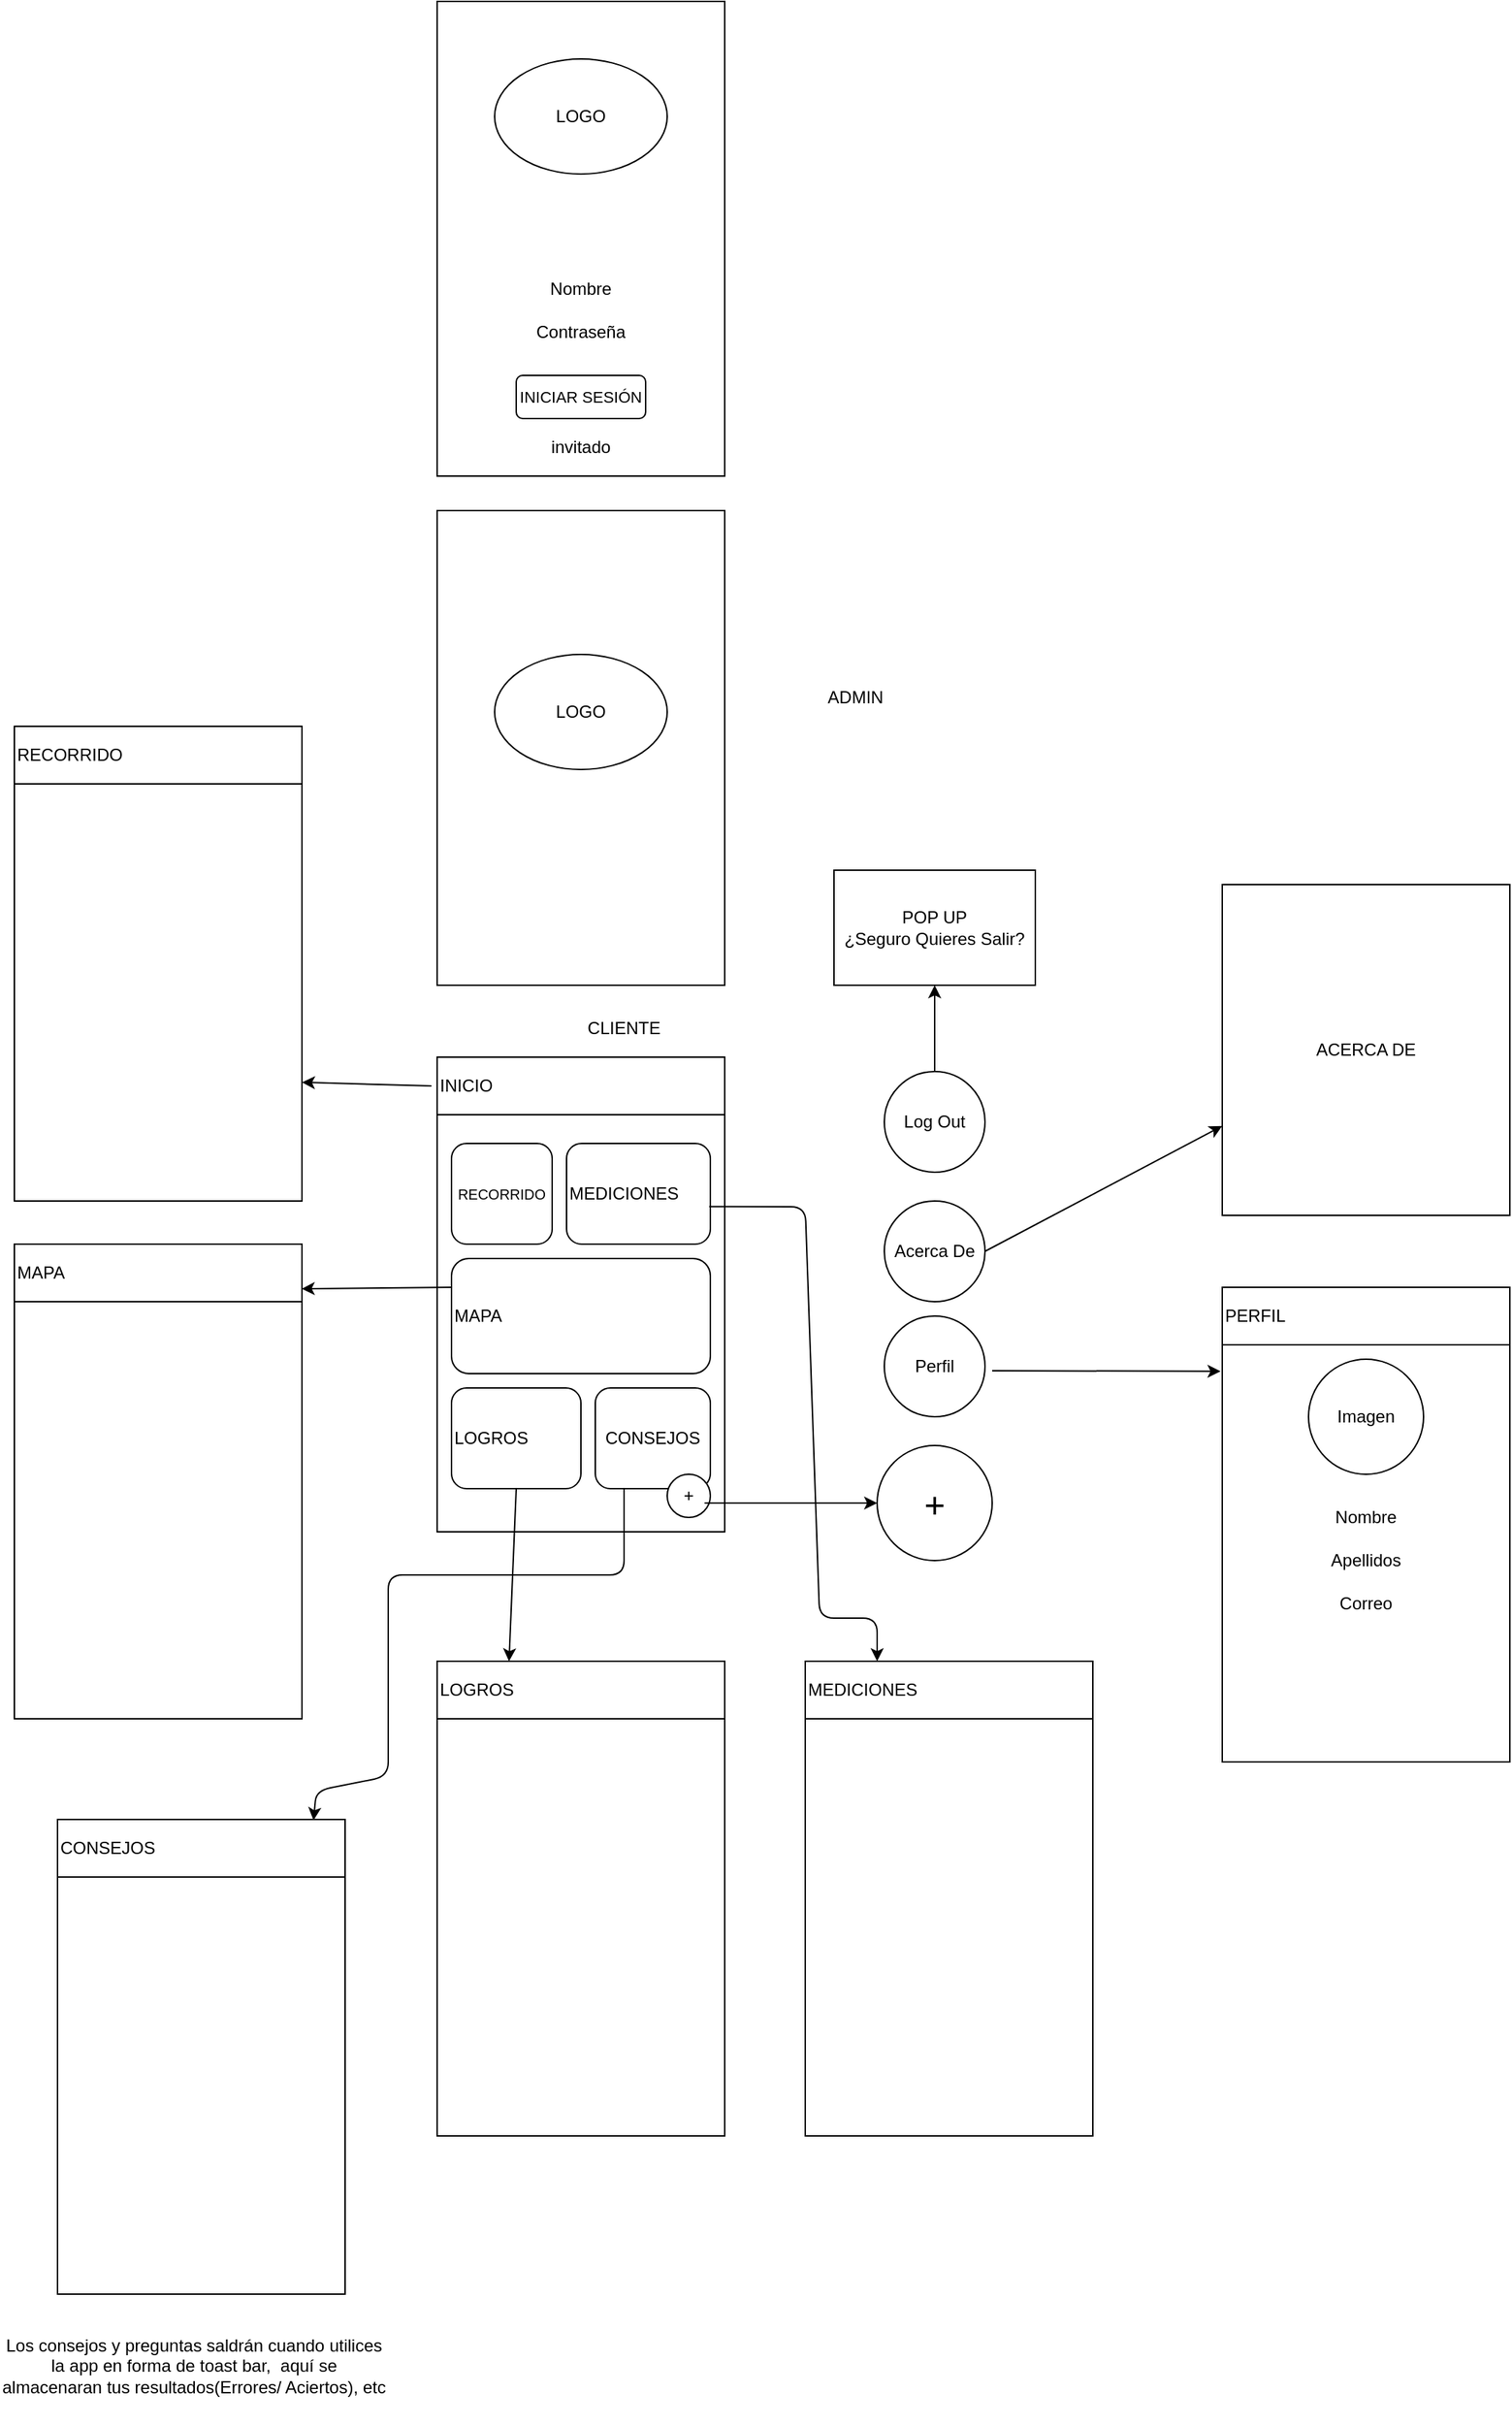 <mxfile version="13.8.8" type="device"><diagram id="7xVCqkvSXtuHO2WCCnx2" name="Page-1"><mxGraphModel dx="3460" dy="3102" grid="1" gridSize="10" guides="1" tooltips="1" connect="1" arrows="1" fold="1" page="1" pageScale="1" pageWidth="827" pageHeight="1169" math="0" shadow="0"><root><mxCell id="0"/><mxCell id="1" parent="0"/><mxCell id="1x0ltMnOeFuhUgPAb9iI-1" value="" style="rounded=0;whiteSpace=wrap;html=1;" parent="1" vertex="1"><mxGeometry x="314" y="-180" width="200" height="330" as="geometry"/></mxCell><mxCell id="1x0ltMnOeFuhUgPAb9iI-2" value="&lt;font style=&quot;font-size: 10px&quot;&gt;RECORRIDO&lt;/font&gt;" style="rounded=1;whiteSpace=wrap;html=1;" parent="1" vertex="1"><mxGeometry x="324" y="-120" width="70" height="70" as="geometry"/></mxCell><mxCell id="1x0ltMnOeFuhUgPAb9iI-3" value="MEDICIONES" style="rounded=1;whiteSpace=wrap;html=1;align=left;" parent="1" vertex="1"><mxGeometry x="404" y="-120" width="100" height="70" as="geometry"/></mxCell><mxCell id="1x0ltMnOeFuhUgPAb9iI-4" value="MAPA" style="rounded=1;whiteSpace=wrap;html=1;align=left;" parent="1" vertex="1"><mxGeometry x="324" y="-40" width="180" height="80" as="geometry"/></mxCell><mxCell id="1x0ltMnOeFuhUgPAb9iI-5" value="LOGROS" style="rounded=1;whiteSpace=wrap;html=1;align=left;" parent="1" vertex="1"><mxGeometry x="324" y="50" width="90" height="70" as="geometry"/></mxCell><mxCell id="1x0ltMnOeFuhUgPAb9iI-6" value="CONSEJOS" style="rounded=1;whiteSpace=wrap;html=1;" parent="1" vertex="1"><mxGeometry x="424" y="50" width="80" height="70" as="geometry"/></mxCell><mxCell id="1x0ltMnOeFuhUgPAb9iI-7" value="+" style="ellipse;whiteSpace=wrap;html=1;aspect=fixed;" parent="1" vertex="1"><mxGeometry x="474" y="110" width="30" height="30" as="geometry"/></mxCell><mxCell id="1x0ltMnOeFuhUgPAb9iI-8" value="INICIO" style="rounded=0;whiteSpace=wrap;html=1;align=left;" parent="1" vertex="1"><mxGeometry x="314" y="-180" width="200" height="40" as="geometry"/></mxCell><mxCell id="1x0ltMnOeFuhUgPAb9iI-9" value="" style="rounded=0;whiteSpace=wrap;html=1;" parent="1" vertex="1"><mxGeometry x="314" y="-914" width="200" height="330" as="geometry"/></mxCell><mxCell id="1x0ltMnOeFuhUgPAb9iI-10" value="LOGO" style="ellipse;whiteSpace=wrap;html=1;" parent="1" vertex="1"><mxGeometry x="354" y="-874" width="120" height="80" as="geometry"/></mxCell><mxCell id="1x0ltMnOeFuhUgPAb9iI-11" value="&lt;font style=&quot;font-size: 11px&quot;&gt;INICIAR SESIÓN&lt;/font&gt;" style="rounded=1;whiteSpace=wrap;html=1;align=center;" parent="1" vertex="1"><mxGeometry x="369" y="-654" width="90" height="30" as="geometry"/></mxCell><mxCell id="1x0ltMnOeFuhUgPAb9iI-12" value="invitado" style="text;html=1;strokeColor=none;fillColor=none;align=center;verticalAlign=middle;whiteSpace=wrap;rounded=0;" parent="1" vertex="1"><mxGeometry x="394" y="-614" width="40" height="20" as="geometry"/></mxCell><mxCell id="1x0ltMnOeFuhUgPAb9iI-13" value="Nombre" style="text;html=1;strokeColor=none;fillColor=none;align=center;verticalAlign=middle;whiteSpace=wrap;rounded=0;" parent="1" vertex="1"><mxGeometry x="394" y="-724" width="40" height="20" as="geometry"/></mxCell><mxCell id="1x0ltMnOeFuhUgPAb9iI-14" value="Contraseña" style="text;html=1;strokeColor=none;fillColor=none;align=center;verticalAlign=middle;whiteSpace=wrap;rounded=0;" parent="1" vertex="1"><mxGeometry x="394" y="-694" width="40" height="20" as="geometry"/></mxCell><mxCell id="I10tuuTocSnqzGyxiimC-1" value="" style="rounded=0;whiteSpace=wrap;html=1;" vertex="1" parent="1"><mxGeometry x="314" y="-560" width="200" height="330" as="geometry"/></mxCell><mxCell id="I10tuuTocSnqzGyxiimC-2" value="LOGO" style="ellipse;whiteSpace=wrap;html=1;" vertex="1" parent="1"><mxGeometry x="354" y="-460" width="120" height="80" as="geometry"/></mxCell><mxCell id="I10tuuTocSnqzGyxiimC-3" value="&lt;font style=&quot;font-size: 25px&quot;&gt;+&lt;/font&gt;" style="ellipse;whiteSpace=wrap;html=1;aspect=fixed;" vertex="1" parent="1"><mxGeometry x="620" y="90" width="80" height="80" as="geometry"/></mxCell><mxCell id="I10tuuTocSnqzGyxiimC-4" value="" style="endArrow=classic;html=1;entryX=0;entryY=0.5;entryDx=0;entryDy=0;" edge="1" parent="1" target="I10tuuTocSnqzGyxiimC-3"><mxGeometry width="50" height="50" relative="1" as="geometry"><mxPoint x="500" y="130" as="sourcePoint"/><mxPoint x="550" y="80" as="targetPoint"/></mxGeometry></mxCell><mxCell id="I10tuuTocSnqzGyxiimC-5" value="Perfil" style="ellipse;whiteSpace=wrap;html=1;aspect=fixed;" vertex="1" parent="1"><mxGeometry x="625" width="70" height="70" as="geometry"/></mxCell><mxCell id="I10tuuTocSnqzGyxiimC-6" value="Acerca De" style="ellipse;whiteSpace=wrap;html=1;aspect=fixed;" vertex="1" parent="1"><mxGeometry x="625" y="-80" width="70" height="70" as="geometry"/></mxCell><mxCell id="I10tuuTocSnqzGyxiimC-8" value="Log Out" style="ellipse;whiteSpace=wrap;html=1;aspect=fixed;" vertex="1" parent="1"><mxGeometry x="625" y="-170" width="70" height="70" as="geometry"/></mxCell><mxCell id="I10tuuTocSnqzGyxiimC-9" value="" style="rounded=0;whiteSpace=wrap;html=1;" vertex="1" parent="1"><mxGeometry x="860" y="-20" width="200" height="330" as="geometry"/></mxCell><mxCell id="I10tuuTocSnqzGyxiimC-10" value="Imagen" style="ellipse;whiteSpace=wrap;html=1;aspect=fixed;" vertex="1" parent="1"><mxGeometry x="920" y="30" width="80" height="80" as="geometry"/></mxCell><mxCell id="I10tuuTocSnqzGyxiimC-11" value="Nombre" style="text;html=1;strokeColor=none;fillColor=none;align=center;verticalAlign=middle;whiteSpace=wrap;rounded=0;" vertex="1" parent="1"><mxGeometry x="940" y="130" width="40" height="20" as="geometry"/></mxCell><mxCell id="I10tuuTocSnqzGyxiimC-12" value="Apellidos" style="text;html=1;strokeColor=none;fillColor=none;align=center;verticalAlign=middle;whiteSpace=wrap;rounded=0;" vertex="1" parent="1"><mxGeometry x="940" y="160" width="40" height="20" as="geometry"/></mxCell><mxCell id="I10tuuTocSnqzGyxiimC-13" value="Correo" style="text;html=1;strokeColor=none;fillColor=none;align=center;verticalAlign=middle;whiteSpace=wrap;rounded=0;" vertex="1" parent="1"><mxGeometry x="940" y="190" width="40" height="20" as="geometry"/></mxCell><mxCell id="I10tuuTocSnqzGyxiimC-15" value="PERFIL" style="rounded=0;whiteSpace=wrap;html=1;align=left;" vertex="1" parent="1"><mxGeometry x="860" y="-20" width="200" height="40" as="geometry"/></mxCell><mxCell id="I10tuuTocSnqzGyxiimC-16" value="" style="endArrow=classic;html=1;entryX=-0.006;entryY=0.177;entryDx=0;entryDy=0;entryPerimeter=0;" edge="1" parent="1" target="I10tuuTocSnqzGyxiimC-9"><mxGeometry width="50" height="50" relative="1" as="geometry"><mxPoint x="700" y="38" as="sourcePoint"/><mxPoint x="750" y="-10" as="targetPoint"/></mxGeometry></mxCell><mxCell id="I10tuuTocSnqzGyxiimC-17" value="" style="rounded=0;whiteSpace=wrap;html=1;" vertex="1" parent="1"><mxGeometry x="20" y="-50" width="200" height="330" as="geometry"/></mxCell><mxCell id="I10tuuTocSnqzGyxiimC-18" value="MAPA" style="rounded=0;whiteSpace=wrap;html=1;align=left;" vertex="1" parent="1"><mxGeometry x="20" y="-50" width="200" height="40" as="geometry"/></mxCell><mxCell id="I10tuuTocSnqzGyxiimC-19" value="" style="endArrow=classic;html=1;entryX=0.999;entryY=0.094;entryDx=0;entryDy=0;entryPerimeter=0;exitX=0;exitY=0.25;exitDx=0;exitDy=0;" edge="1" parent="1" source="1x0ltMnOeFuhUgPAb9iI-4" target="I10tuuTocSnqzGyxiimC-17"><mxGeometry width="50" height="50" relative="1" as="geometry"><mxPoint x="250" y="70" as="sourcePoint"/><mxPoint x="300" y="20" as="targetPoint"/></mxGeometry></mxCell><mxCell id="I10tuuTocSnqzGyxiimC-20" value="CLIENTE" style="text;html=1;strokeColor=none;fillColor=none;align=center;verticalAlign=middle;whiteSpace=wrap;rounded=0;" vertex="1" parent="1"><mxGeometry x="424" y="-210" width="40" height="20" as="geometry"/></mxCell><mxCell id="I10tuuTocSnqzGyxiimC-21" value="ADMIN" style="text;html=1;strokeColor=none;fillColor=none;align=center;verticalAlign=middle;whiteSpace=wrap;rounded=0;" vertex="1" parent="1"><mxGeometry x="585" y="-440" width="40" height="20" as="geometry"/></mxCell><mxCell id="I10tuuTocSnqzGyxiimC-22" value="" style="rounded=0;whiteSpace=wrap;html=1;" vertex="1" parent="1"><mxGeometry x="314" y="240" width="200" height="330" as="geometry"/></mxCell><mxCell id="I10tuuTocSnqzGyxiimC-23" value="LOGROS" style="rounded=0;whiteSpace=wrap;html=1;align=left;" vertex="1" parent="1"><mxGeometry x="314" y="240" width="200" height="40" as="geometry"/></mxCell><mxCell id="I10tuuTocSnqzGyxiimC-25" value="" style="endArrow=classic;html=1;exitX=0.5;exitY=1;exitDx=0;exitDy=0;entryX=0.25;entryY=0;entryDx=0;entryDy=0;" edge="1" parent="1" source="1x0ltMnOeFuhUgPAb9iI-5" target="I10tuuTocSnqzGyxiimC-23"><mxGeometry width="50" height="50" relative="1" as="geometry"><mxPoint x="370" y="250" as="sourcePoint"/><mxPoint x="420" y="200" as="targetPoint"/></mxGeometry></mxCell><mxCell id="I10tuuTocSnqzGyxiimC-26" value="" style="rounded=0;whiteSpace=wrap;html=1;" vertex="1" parent="1"><mxGeometry x="20" y="-410" width="200" height="330" as="geometry"/></mxCell><mxCell id="I10tuuTocSnqzGyxiimC-27" value="RECORRIDO" style="rounded=0;whiteSpace=wrap;html=1;align=left;" vertex="1" parent="1"><mxGeometry x="20" y="-410" width="200" height="40" as="geometry"/></mxCell><mxCell id="I10tuuTocSnqzGyxiimC-28" value="" style="endArrow=classic;html=1;entryX=1;entryY=0.75;entryDx=0;entryDy=0;" edge="1" parent="1" target="I10tuuTocSnqzGyxiimC-26"><mxGeometry width="50" height="50" relative="1" as="geometry"><mxPoint x="310" y="-160" as="sourcePoint"/><mxPoint x="320" y="-190" as="targetPoint"/></mxGeometry></mxCell><mxCell id="I10tuuTocSnqzGyxiimC-29" value="ACERCA DE" style="rounded=0;whiteSpace=wrap;html=1;" vertex="1" parent="1"><mxGeometry x="860" y="-300" width="200" height="230" as="geometry"/></mxCell><mxCell id="I10tuuTocSnqzGyxiimC-30" value="" style="endArrow=classic;html=1;exitX=1;exitY=0.5;exitDx=0;exitDy=0;" edge="1" parent="1" source="I10tuuTocSnqzGyxiimC-6" target="I10tuuTocSnqzGyxiimC-29"><mxGeometry width="50" height="50" relative="1" as="geometry"><mxPoint x="710" y="48" as="sourcePoint"/><mxPoint x="868.8" y="48.41" as="targetPoint"/></mxGeometry></mxCell><mxCell id="I10tuuTocSnqzGyxiimC-31" value="POP UP&lt;br&gt;¿Seguro Quieres Salir?" style="rounded=0;whiteSpace=wrap;html=1;" vertex="1" parent="1"><mxGeometry x="590" y="-310" width="140" height="80" as="geometry"/></mxCell><mxCell id="I10tuuTocSnqzGyxiimC-32" value="" style="endArrow=classic;html=1;" edge="1" parent="1" source="I10tuuTocSnqzGyxiimC-8"><mxGeometry width="50" height="50" relative="1" as="geometry"><mxPoint x="660" y="-190.711" as="sourcePoint"/><mxPoint x="660" y="-230" as="targetPoint"/></mxGeometry></mxCell><mxCell id="I10tuuTocSnqzGyxiimC-33" value="" style="rounded=0;whiteSpace=wrap;html=1;" vertex="1" parent="1"><mxGeometry x="570" y="240" width="200" height="330" as="geometry"/></mxCell><mxCell id="I10tuuTocSnqzGyxiimC-34" value="MEDICIONES" style="rounded=0;whiteSpace=wrap;html=1;align=left;" vertex="1" parent="1"><mxGeometry x="570" y="240" width="200" height="40" as="geometry"/></mxCell><mxCell id="I10tuuTocSnqzGyxiimC-35" value="" style="endArrow=classic;html=1;entryX=0.25;entryY=0;entryDx=0;entryDy=0;exitX=0.992;exitY=0.626;exitDx=0;exitDy=0;exitPerimeter=0;" edge="1" parent="1" source="1x0ltMnOeFuhUgPAb9iI-3" target="I10tuuTocSnqzGyxiimC-34"><mxGeometry width="50" height="50" relative="1" as="geometry"><mxPoint x="530" y="230" as="sourcePoint"/><mxPoint x="580" y="180" as="targetPoint"/><Array as="points"><mxPoint x="570" y="-76"/><mxPoint x="580" y="210"/><mxPoint x="620" y="210"/></Array></mxGeometry></mxCell><mxCell id="I10tuuTocSnqzGyxiimC-36" value="" style="rounded=0;whiteSpace=wrap;html=1;" vertex="1" parent="1"><mxGeometry x="50" y="350" width="200" height="330" as="geometry"/></mxCell><mxCell id="I10tuuTocSnqzGyxiimC-37" value="CONSEJOS" style="rounded=0;whiteSpace=wrap;html=1;align=left;" vertex="1" parent="1"><mxGeometry x="50" y="350" width="200" height="40" as="geometry"/></mxCell><mxCell id="I10tuuTocSnqzGyxiimC-38" value="" style="endArrow=classic;html=1;entryX=0.89;entryY=0.015;entryDx=0;entryDy=0;entryPerimeter=0;exitX=0.25;exitY=1;exitDx=0;exitDy=0;" edge="1" parent="1" source="1x0ltMnOeFuhUgPAb9iI-6" target="I10tuuTocSnqzGyxiimC-37"><mxGeometry width="50" height="50" relative="1" as="geometry"><mxPoint x="250" y="270" as="sourcePoint"/><mxPoint x="300" y="220" as="targetPoint"/><Array as="points"><mxPoint x="444" y="180"/><mxPoint x="280" y="180"/><mxPoint x="280" y="320"/><mxPoint x="230" y="330"/></Array></mxGeometry></mxCell><mxCell id="I10tuuTocSnqzGyxiimC-39" value="Los consejos y preguntas saldrán cuando utilices la app en forma de toast bar,&amp;nbsp; aquí se almacenaran tus resultados(Errores/ Aciertos), etc" style="text;html=1;strokeColor=none;fillColor=none;align=center;verticalAlign=middle;whiteSpace=wrap;rounded=0;" vertex="1" parent="1"><mxGeometry x="10" y="690" width="270" height="80" as="geometry"/></mxCell></root></mxGraphModel></diagram></mxfile>
